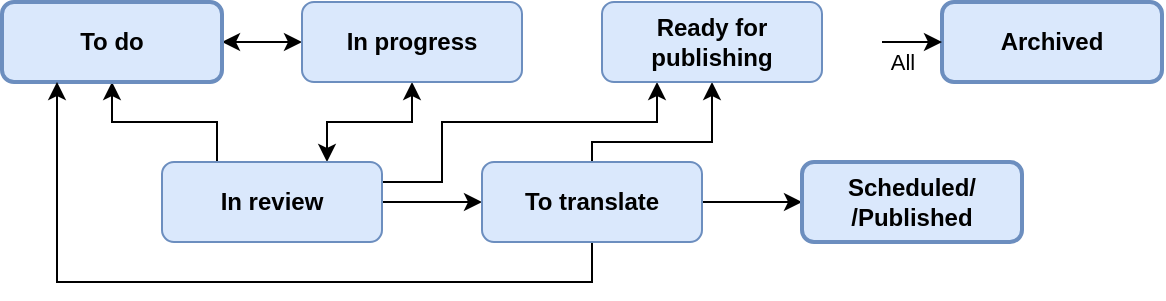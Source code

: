 <mxfile version="13.1.14" type="github">
  <diagram id="R6gZRPhrKNKfsel5mfTR" name="Page-1">
    <mxGraphModel dx="1422" dy="762" grid="1" gridSize="10" guides="1" tooltips="1" connect="1" arrows="1" fold="1" page="1" pageScale="1" pageWidth="850" pageHeight="1100" math="0" shadow="0">
      <root>
        <mxCell id="0" />
        <mxCell id="1" parent="0" />
        <mxCell id="PjWOHpHIm77XOdcT1b0L-11" style="edgeStyle=orthogonalEdgeStyle;rounded=0;orthogonalLoop=1;jettySize=auto;html=1;entryX=0;entryY=0.5;entryDx=0;entryDy=0;startArrow=classic;startFill=1;" edge="1" parent="1" source="PjWOHpHIm77XOdcT1b0L-1" target="PjWOHpHIm77XOdcT1b0L-2">
          <mxGeometry relative="1" as="geometry" />
        </mxCell>
        <mxCell id="PjWOHpHIm77XOdcT1b0L-12" style="edgeStyle=orthogonalEdgeStyle;rounded=0;orthogonalLoop=1;jettySize=auto;html=1;entryX=0.25;entryY=0;entryDx=0;entryDy=0;startArrow=classic;startFill=1;endArrow=none;endFill=0;" edge="1" parent="1" source="PjWOHpHIm77XOdcT1b0L-1" target="PjWOHpHIm77XOdcT1b0L-3">
          <mxGeometry relative="1" as="geometry" />
        </mxCell>
        <mxCell id="PjWOHpHIm77XOdcT1b0L-1" value="To do" style="rounded=1;whiteSpace=wrap;html=1;fillColor=#dae8fc;strokeColor=#6c8ebf;fontStyle=1;perimeterSpacing=0;shadow=0;glass=0;comic=0;strokeWidth=2;" vertex="1" parent="1">
          <mxGeometry x="10" y="10" width="110" height="40" as="geometry" />
        </mxCell>
        <mxCell id="PjWOHpHIm77XOdcT1b0L-13" style="edgeStyle=orthogonalEdgeStyle;rounded=0;orthogonalLoop=1;jettySize=auto;html=1;entryX=0.75;entryY=0;entryDx=0;entryDy=0;startArrow=classic;startFill=1;endArrow=classic;endFill=1;" edge="1" parent="1" source="PjWOHpHIm77XOdcT1b0L-2" target="PjWOHpHIm77XOdcT1b0L-3">
          <mxGeometry relative="1" as="geometry" />
        </mxCell>
        <mxCell id="PjWOHpHIm77XOdcT1b0L-2" value="In progress" style="rounded=1;whiteSpace=wrap;html=1;fillColor=#dae8fc;strokeColor=#6c8ebf;fontStyle=1" vertex="1" parent="1">
          <mxGeometry x="160" y="10" width="110" height="40" as="geometry" />
        </mxCell>
        <mxCell id="PjWOHpHIm77XOdcT1b0L-14" style="edgeStyle=orthogonalEdgeStyle;rounded=0;orthogonalLoop=1;jettySize=auto;html=1;entryX=0;entryY=0.5;entryDx=0;entryDy=0;startArrow=none;startFill=0;endArrow=classic;endFill=1;" edge="1" parent="1" source="PjWOHpHIm77XOdcT1b0L-3" target="PjWOHpHIm77XOdcT1b0L-4">
          <mxGeometry relative="1" as="geometry" />
        </mxCell>
        <mxCell id="PjWOHpHIm77XOdcT1b0L-15" style="edgeStyle=orthogonalEdgeStyle;rounded=0;orthogonalLoop=1;jettySize=auto;html=1;entryX=0.25;entryY=1;entryDx=0;entryDy=0;startArrow=none;startFill=0;endArrow=classic;endFill=1;" edge="1" parent="1" target="PjWOHpHIm77XOdcT1b0L-5">
          <mxGeometry relative="1" as="geometry">
            <mxPoint x="200" y="100" as="sourcePoint" />
            <Array as="points">
              <mxPoint x="230" y="100" />
              <mxPoint x="230" y="70" />
              <mxPoint x="338" y="70" />
            </Array>
          </mxGeometry>
        </mxCell>
        <mxCell id="PjWOHpHIm77XOdcT1b0L-3" value="In review" style="rounded=1;whiteSpace=wrap;html=1;fillColor=#dae8fc;strokeColor=#6c8ebf;fontStyle=1" vertex="1" parent="1">
          <mxGeometry x="90" y="90" width="110" height="40" as="geometry" />
        </mxCell>
        <mxCell id="PjWOHpHIm77XOdcT1b0L-17" style="edgeStyle=orthogonalEdgeStyle;rounded=0;orthogonalLoop=1;jettySize=auto;html=1;entryX=0.25;entryY=1;entryDx=0;entryDy=0;startArrow=none;startFill=0;endArrow=classic;endFill=1;" edge="1" parent="1" source="PjWOHpHIm77XOdcT1b0L-4" target="PjWOHpHIm77XOdcT1b0L-1">
          <mxGeometry relative="1" as="geometry">
            <Array as="points">
              <mxPoint x="305" y="150" />
              <mxPoint x="38" y="150" />
            </Array>
          </mxGeometry>
        </mxCell>
        <mxCell id="PjWOHpHIm77XOdcT1b0L-18" style="edgeStyle=orthogonalEdgeStyle;rounded=0;orthogonalLoop=1;jettySize=auto;html=1;entryX=0.5;entryY=1;entryDx=0;entryDy=0;startArrow=none;startFill=0;endArrow=classic;endFill=1;" edge="1" parent="1" source="PjWOHpHIm77XOdcT1b0L-4" target="PjWOHpHIm77XOdcT1b0L-5">
          <mxGeometry relative="1" as="geometry">
            <Array as="points">
              <mxPoint x="305" y="80" />
              <mxPoint x="365" y="80" />
            </Array>
          </mxGeometry>
        </mxCell>
        <mxCell id="PjWOHpHIm77XOdcT1b0L-19" style="edgeStyle=orthogonalEdgeStyle;rounded=0;orthogonalLoop=1;jettySize=auto;html=1;entryX=0;entryY=0.5;entryDx=0;entryDy=0;startArrow=none;startFill=0;endArrow=classic;endFill=1;" edge="1" parent="1" source="PjWOHpHIm77XOdcT1b0L-4" target="PjWOHpHIm77XOdcT1b0L-6">
          <mxGeometry relative="1" as="geometry" />
        </mxCell>
        <mxCell id="PjWOHpHIm77XOdcT1b0L-4" value="To translate" style="rounded=1;whiteSpace=wrap;html=1;fillColor=#dae8fc;strokeColor=#6c8ebf;fontStyle=1" vertex="1" parent="1">
          <mxGeometry x="250" y="90" width="110" height="40" as="geometry" />
        </mxCell>
        <mxCell id="PjWOHpHIm77XOdcT1b0L-5" value="Ready for publishing" style="rounded=1;whiteSpace=wrap;html=1;fillColor=#dae8fc;strokeColor=#6c8ebf;fontStyle=1" vertex="1" parent="1">
          <mxGeometry x="310" y="10" width="110" height="40" as="geometry" />
        </mxCell>
        <mxCell id="PjWOHpHIm77XOdcT1b0L-6" value="Scheduled/&lt;br&gt;/Published" style="rounded=1;whiteSpace=wrap;html=1;fillColor=#dae8fc;strokeColor=#6c8ebf;fontStyle=1;strokeWidth=2;" vertex="1" parent="1">
          <mxGeometry x="410" y="90" width="110" height="40" as="geometry" />
        </mxCell>
        <mxCell id="PjWOHpHIm77XOdcT1b0L-16" value="" style="group" vertex="1" connectable="0" parent="1">
          <mxGeometry x="450" y="10" width="140" height="40" as="geometry" />
        </mxCell>
        <mxCell id="PjWOHpHIm77XOdcT1b0L-7" value="Archived" style="rounded=1;whiteSpace=wrap;html=1;fillColor=#dae8fc;strokeColor=#6c8ebf;fontStyle=1;strokeWidth=2;" vertex="1" parent="PjWOHpHIm77XOdcT1b0L-16">
          <mxGeometry x="30" width="110" height="40" as="geometry" />
        </mxCell>
        <mxCell id="PjWOHpHIm77XOdcT1b0L-8" style="edgeStyle=orthogonalEdgeStyle;rounded=0;orthogonalLoop=1;jettySize=auto;html=1;entryX=0;entryY=0.5;entryDx=0;entryDy=0;" edge="1" parent="PjWOHpHIm77XOdcT1b0L-16" target="PjWOHpHIm77XOdcT1b0L-7">
          <mxGeometry relative="1" as="geometry">
            <mxPoint y="20" as="sourcePoint" />
          </mxGeometry>
        </mxCell>
        <mxCell id="PjWOHpHIm77XOdcT1b0L-9" value="All" style="edgeLabel;html=1;align=center;verticalAlign=middle;resizable=0;points=[];" vertex="1" connectable="0" parent="PjWOHpHIm77XOdcT1b0L-8">
          <mxGeometry x="0.006" y="3" relative="1" as="geometry">
            <mxPoint x="-5" y="13" as="offset" />
          </mxGeometry>
        </mxCell>
      </root>
    </mxGraphModel>
  </diagram>
</mxfile>
